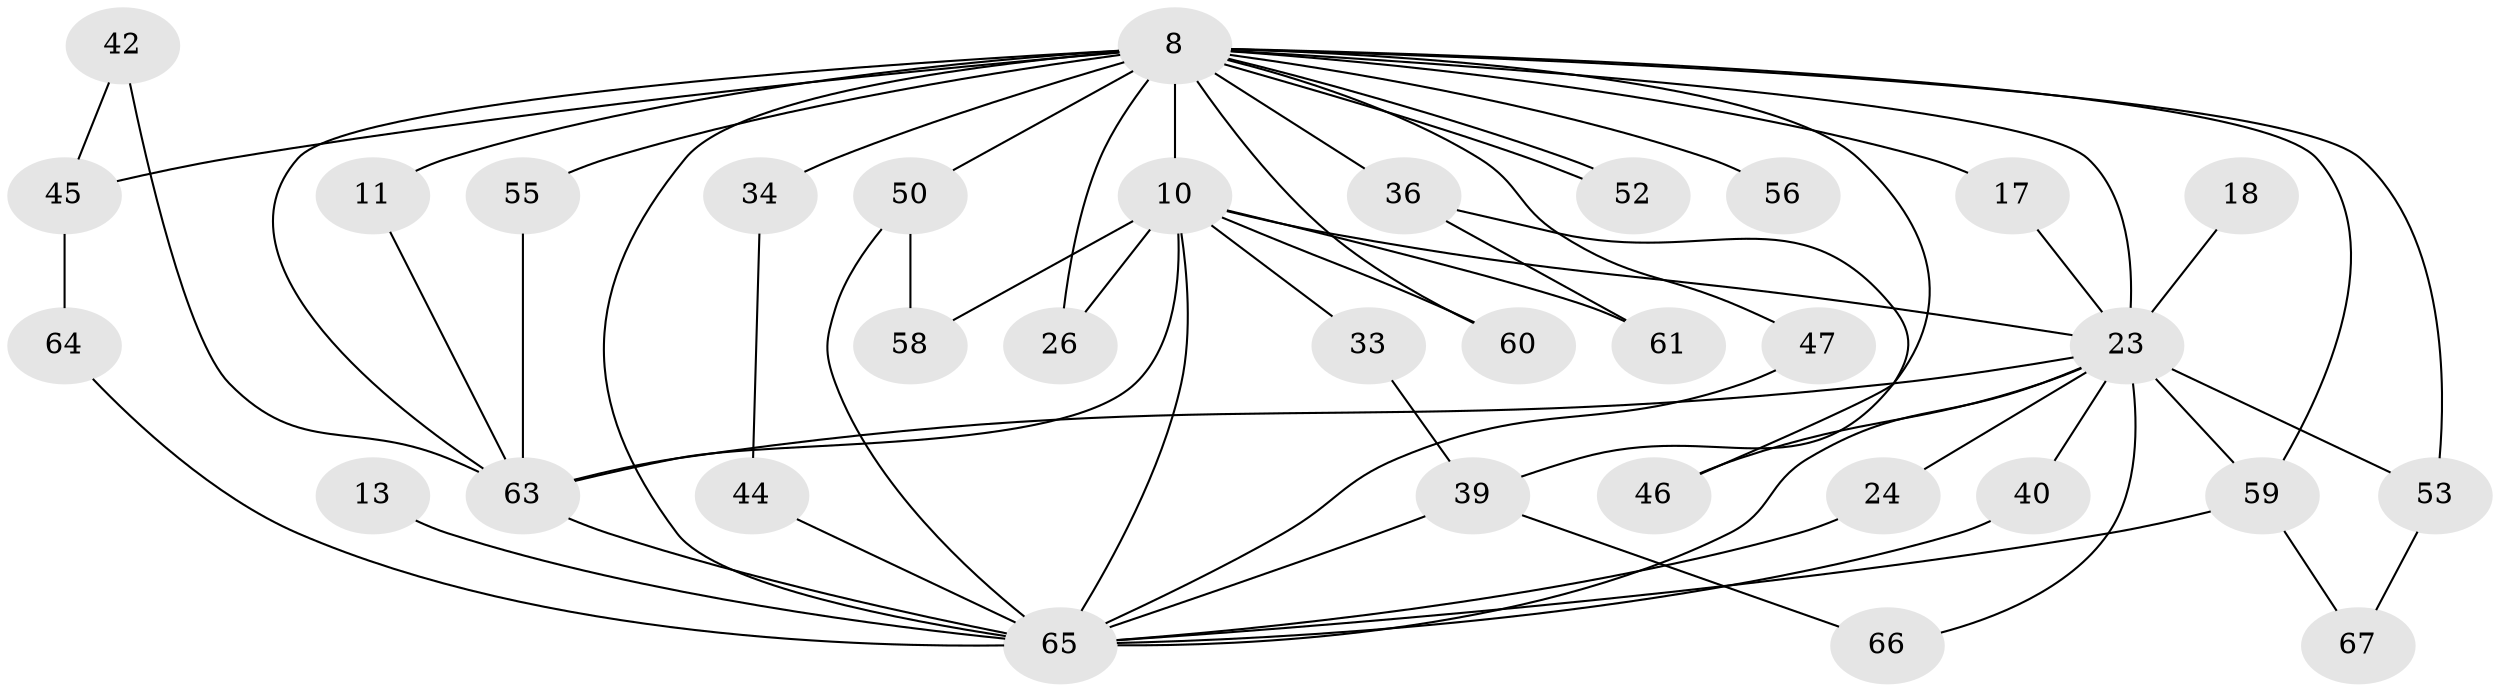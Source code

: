 // original degree distribution, {12: 0.014925373134328358, 16: 0.04477611940298507, 19: 0.014925373134328358, 17: 0.029850746268656716, 18: 0.029850746268656716, 13: 0.014925373134328358, 3: 0.208955223880597, 4: 0.08955223880597014, 5: 0.05970149253731343, 2: 0.47761194029850745, 6: 0.014925373134328358}
// Generated by graph-tools (version 1.1) at 2025/45/03/09/25 04:45:12]
// undirected, 33 vertices, 61 edges
graph export_dot {
graph [start="1"]
  node [color=gray90,style=filled];
  8 [super="+3+7"];
  10 [super="+1"];
  11;
  13;
  17 [super="+12"];
  18;
  23 [super="+6"];
  24;
  26;
  33;
  34;
  36 [super="+32+31+15"];
  39 [super="+27"];
  40;
  42;
  44;
  45 [super="+22"];
  46;
  47;
  50 [super="+48"];
  52;
  53 [super="+49"];
  55 [super="+38"];
  56;
  58;
  59 [super="+54"];
  60;
  61;
  63 [super="+51"];
  64;
  65 [super="+35+41+62+9"];
  66;
  67;
  8 -- 10 [weight=8];
  8 -- 23 [weight=9];
  8 -- 26;
  8 -- 45 [weight=3];
  8 -- 52;
  8 -- 52;
  8 -- 56 [weight=2];
  8 -- 50;
  8 -- 47;
  8 -- 11 [weight=2];
  8 -- 17;
  8 -- 34 [weight=2];
  8 -- 36 [weight=4];
  8 -- 39 [weight=2];
  8 -- 53 [weight=3];
  8 -- 55 [weight=2];
  8 -- 60;
  8 -- 59;
  8 -- 65 [weight=10];
  8 -- 63 [weight=2];
  10 -- 26;
  10 -- 60;
  10 -- 61;
  10 -- 33;
  10 -- 58;
  10 -- 23 [weight=4];
  10 -- 65 [weight=5];
  10 -- 63;
  11 -- 63;
  13 -- 65 [weight=3];
  17 -- 23 [weight=2];
  18 -- 23 [weight=2];
  23 -- 66;
  23 -- 24 [weight=2];
  23 -- 40;
  23 -- 46;
  23 -- 53;
  23 -- 59;
  23 -- 63 [weight=2];
  23 -- 65 [weight=7];
  24 -- 65;
  33 -- 39;
  34 -- 44;
  36 -- 61;
  36 -- 46;
  39 -- 66;
  39 -- 65 [weight=2];
  40 -- 65;
  42 -- 45;
  42 -- 63;
  44 -- 65;
  45 -- 64;
  47 -- 65;
  50 -- 58;
  50 -- 65 [weight=2];
  53 -- 67;
  55 -- 63;
  59 -- 67;
  59 -- 65 [weight=2];
  63 -- 65 [weight=2];
  64 -- 65;
}
